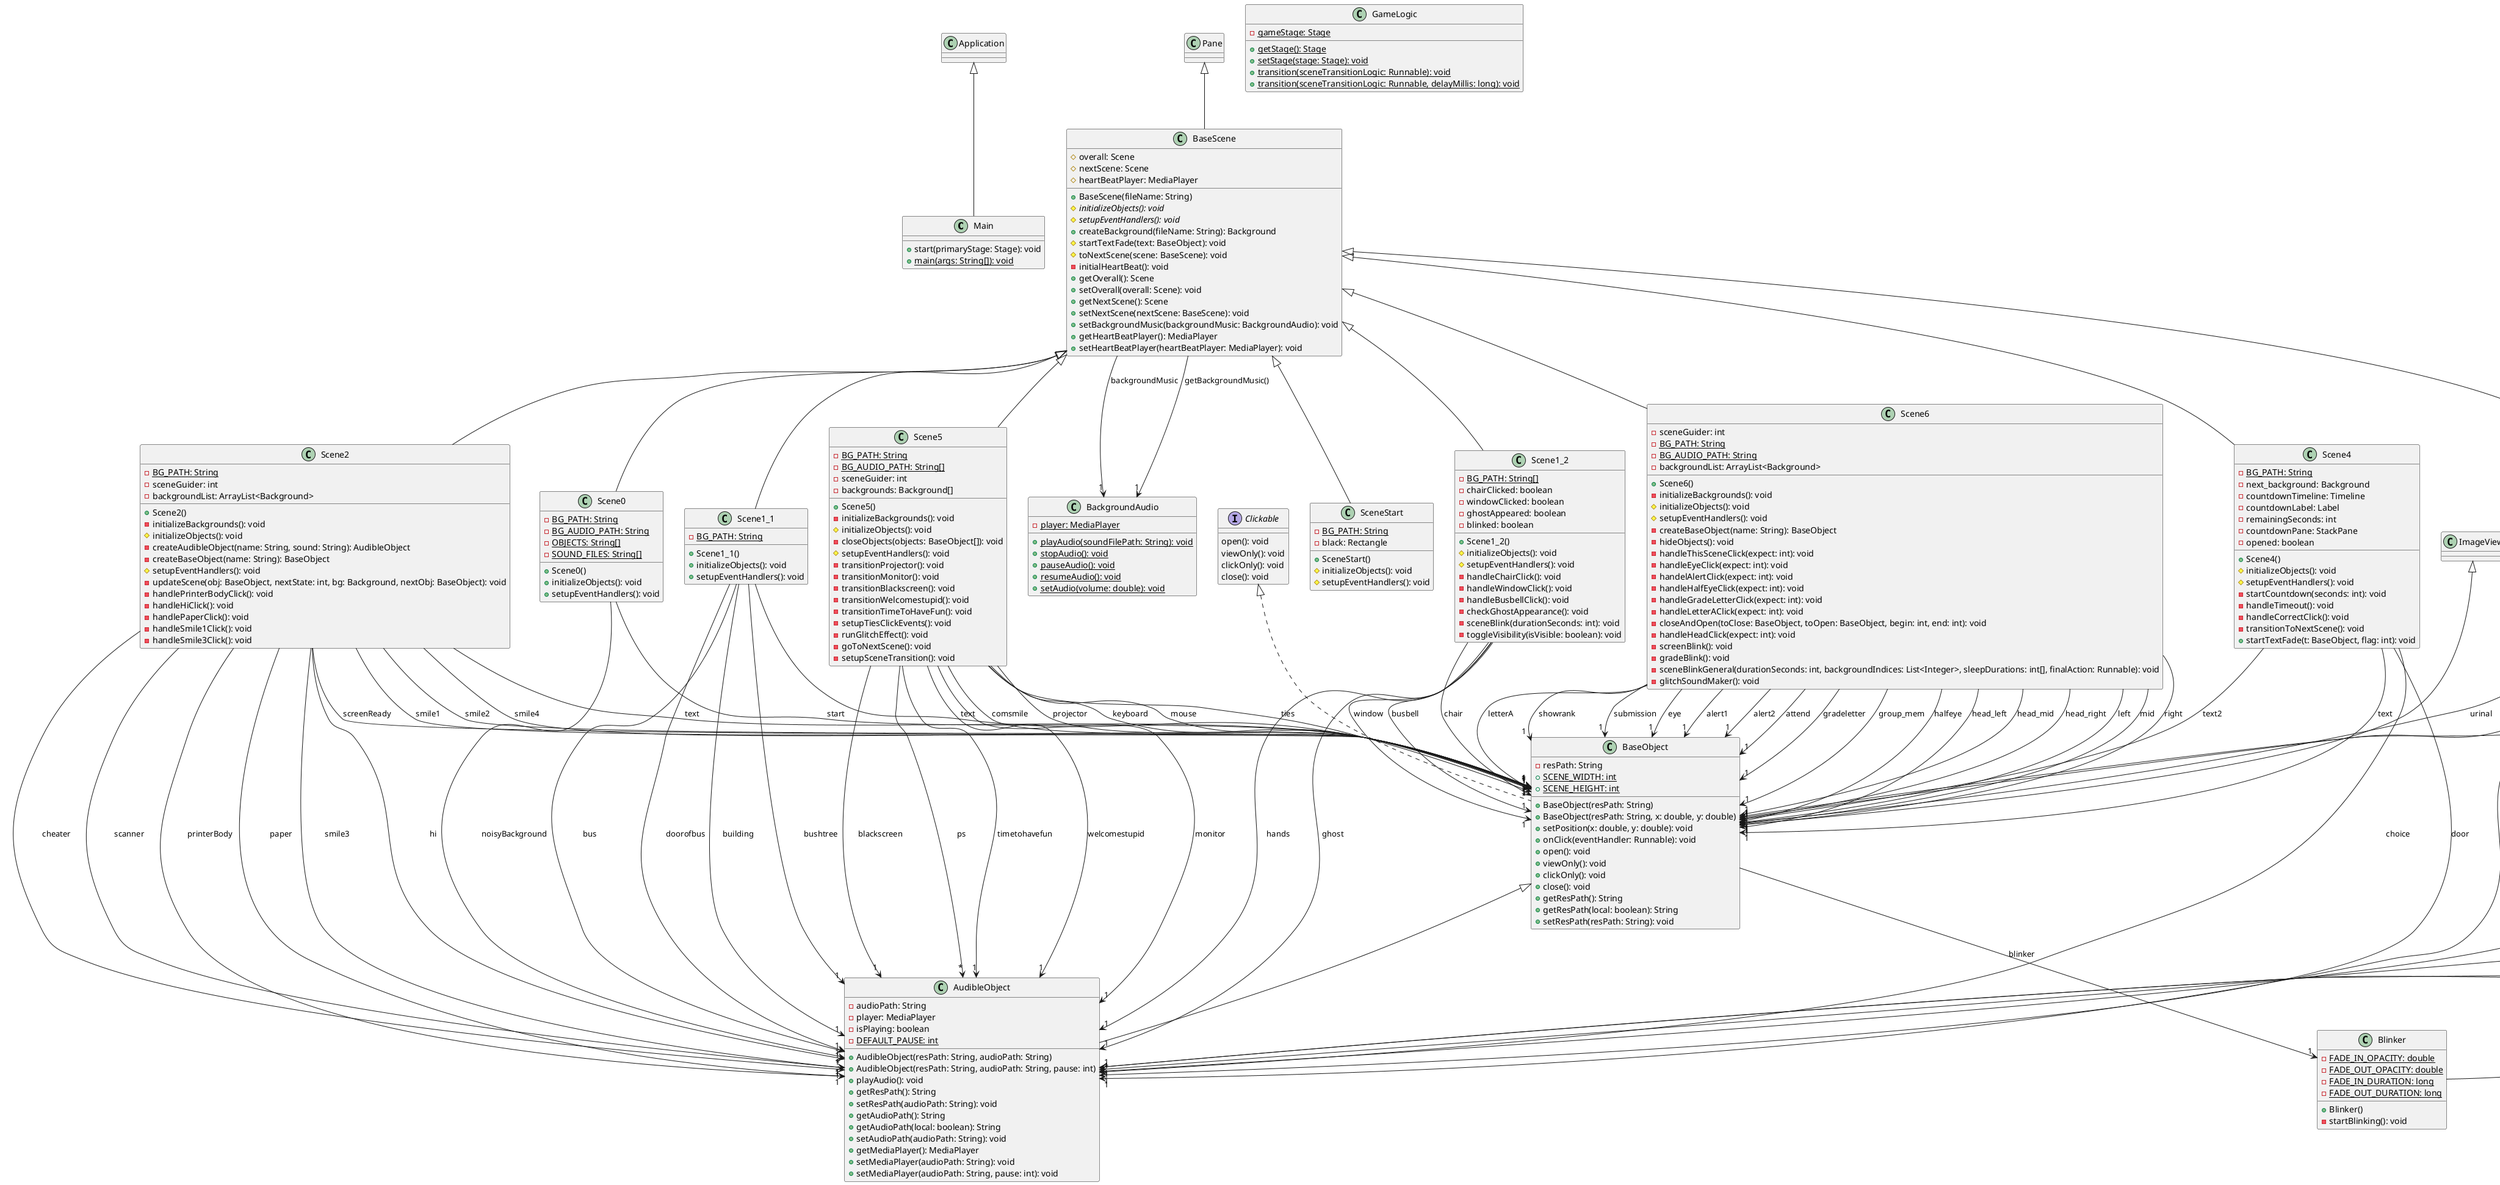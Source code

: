 @startuml
class Main [[java:Main]] {
	+start(primaryStage: Stage): void
	+{static} main(args: String[]): void
}
class Application {
}
Application <|-- Main
class AudibleObject [[java:base.AudibleObject]] {
	-audioPath: String
	-player: MediaPlayer
	-isPlaying: boolean
	-{static} DEFAULT_PAUSE: int
	+AudibleObject(resPath: String, audioPath: String)
	+AudibleObject(resPath: String, audioPath: String, pause: int)
	+playAudio(): void
	+getResPath(): String
	+setResPath(audioPath: String): void
	+getAudioPath(): String
	+getAudioPath(local: boolean): String
	+setAudioPath(audioPath: String): void
	+getMediaPlayer(): MediaPlayer
	+setMediaPlayer(audioPath: String): void
	+setMediaPlayer(audioPath: String, pause: int): void
}
class BaseObject {
}
BaseObject <|-- AudibleObject
class BackgroundAudio [[java:base.BackgroundAudio]] {
	-{static} player: MediaPlayer
	+{static} playAudio(soundFilePath: String): void
	+{static} stopAudio(): void
	+{static} pauseAudio(): void
	+{static} resumeAudio(): void
	+{static} setAudio(volume: double): void
}
class BaseObject [[java:base.BaseObject]] {
	-resPath: String
	+{static} SCENE_WIDTH: int
	+{static} SCENE_HEIGHT: int
	+BaseObject(resPath: String)
	+BaseObject(resPath: String, x: double, y: double)
	+setPosition(x: double, y: double): void
	+onClick(eventHandler: Runnable): void
	+open(): void
	+viewOnly(): void
	+clickOnly(): void
	+close(): void
	+getResPath(): String
	+getResPath(local: boolean): String
	+setResPath(resPath: String): void
}
class Blinker {
}
BaseObject --> "1" Blinker : blinker
class ImageView {
}
ImageView <|-- BaseObject
interface Clickable {
}
Clickable <|.. BaseObject
class BlackScreen [[java:base.BlackScreen]] {
	+BlackScreen()
}
class Rectangle {
}
Rectangle <|-- BlackScreen
class Blinker [[java:base.Blinker]] {
	-{static} FADE_IN_OPACITY: double
	-{static} FADE_OUT_OPACITY: double
	-{static} FADE_IN_DURATION: long
	-{static} FADE_OUT_DURATION: long
	+Blinker()
	-startBlinking(): void
}
class BlackScreen {
}
BlackScreen <|-- Blinker
abstract class BaseScene [[java:base.BaseScene]] {
	#overall: Scene
	#nextScene: Scene
	#heartBeatPlayer: MediaPlayer
	+BaseScene(fileName: String)
	#{abstract} initializeObjects(): void
	#{abstract} setupEventHandlers(): void
	+createBackground(fileName: String): Background
	#startTextFade(text: BaseObject): void
	#toNextScene(scene: BaseScene): void
	-initialHeartBeat(): void
	+getOverall(): Scene
	+setOverall(overall: Scene): void
	+getNextScene(): Scene
	+setNextScene(nextScene: BaseScene): void
	+setBackgroundMusic(backgroundMusic: BackgroundAudio): void
	+getHeartBeatPlayer(): MediaPlayer
	+setHeartBeatPlayer(heartBeatPlayer: MediaPlayer): void
}
class BackgroundAudio {
}
BaseScene --> "1" BackgroundAudio : backgroundMusic
class BackgroundAudio {
}
BaseScene --> "1" BackgroundAudio : getBackgroundMusic()
class Pane {
}
Pane <|-- BaseScene
class FadeEffect [[java:base.FadeEffect]] {
	-{static} FADE_IN_DURATION: double
	+FadeEffect(delay: double)
	+FadeEffect()
	+fadeStart(delay: double): void
}
class BlackScreen {
}
BlackScreen <|-- FadeEffect
interface Clickable [[java:interfaces.Clickable]] {
	open(): void
	viewOnly(): void
	clickOnly(): void
	close(): void
}
class GameLogic [[java:logic.GameLogic]] {
	-{static} gameStage: Stage
	+{static} getStage(): Stage
	+{static} setStage(stage: Stage): void
	+{static} transition(sceneTransitionLogic: Runnable): void
	+{static} transition(sceneTransitionLogic: Runnable, delayMillis: long): void
}
class Scene1_2 [[java:scenes.Scene1_2]] {
	-{static} BG_PATH: String[]
	-chairClicked: boolean
	-windowClicked: boolean
	-ghostAppeared: boolean
	-blinked: boolean
	+Scene1_2()
	#initializeObjects(): void
	#setupEventHandlers(): void
	-handleChairClick(): void
	-handleWindowClick(): void
	-handleBusbellClick(): void
	-checkGhostAppearance(): void
	-sceneBlink(durationSeconds: int): void
	-toggleVisibility(isVisible: boolean): void
}
class AudibleObject {
}
Scene1_2 --> "1" AudibleObject : hands
class AudibleObject {
}
Scene1_2 --> "1" AudibleObject : ghost
class BaseObject {
}
Scene1_2 --> "1" BaseObject : busbell
class BaseObject {
}
Scene1_2 --> "1" BaseObject : chair
class BaseObject {
}
Scene1_2 --> "1" BaseObject : window
class BaseScene {
}
BaseScene <|-- Scene1_2
class SceneStart [[java:scenes.SceneStart]] {
	-{static} BG_PATH: String
	-black: Rectangle
	+SceneStart()
	#initializeObjects(): void
	#setupEventHandlers(): void
}
class BaseScene {
}
BaseScene <|-- SceneStart
class Scene3 [[java:scenes.Scene3]] {
	-{static} BG_PATH: String
	-sceneGuider: int
	-backgroundList: ArrayList<Background>
	+Scene3()
	-initializeBackgrounds(): void
	#initializeObjects(): void
	-createAudibleObject(name: String, sound: String, pause: int): AudibleObject
	-createAudibleObject(name: String, sound: String): AudibleObject
	-createBaseObject(name: String): BaseObject
	-hideObjects(): void
	#setupEventHandlers(): void
	-updateScene(obj: BaseObject, nextState: int, bg: Background, nextObj: BaseObject): void
	-handleUrinalClick(): void
	-handleFaucetClick(): void
	-handleTryMeClick(): void
	-handleCrackClick(): void
	-handleFinalSceneTransition(): void
	-transitionToScene4(): void
}
class BaseObject {
}
Scene3 --> "1" BaseObject : bg1_sink
class BaseObject {
}
Scene3 --> "1" BaseObject : text
class BaseObject {
}
Scene3 --> "1" BaseObject : urinal
class AudibleObject {
}
Scene3 --> "1" AudibleObject : crack
class AudibleObject {
}
Scene3 --> "1" AudibleObject : oneghost
class AudibleObject {
}
Scene3 --> "1" AudibleObject : faucet
class AudibleObject {
}
Scene3 --> "1" AudibleObject : optionalghost
class AudibleObject {
}
Scene3 --> "1" AudibleObject : tryMe
class FadeEffect {
}
Scene3 --> "1" FadeEffect : fadeOverlay
class BaseScene {
}
BaseScene <|-- Scene3
class Scene5 [[java:scenes.Scene5]] {
	-{static} BG_PATH: String
	-{static} BG_AUDIO_PATH: String[]
	-sceneGuider: int
	-backgrounds: Background[]
	+Scene5()
	-initializeBackgrounds(): void
	#initializeObjects(): void
	-closeObjects(objects: BaseObject[]): void
	#setupEventHandlers(): void
	-transitionProjector(): void
	-transitionMonitor(): void
	-transitionBlackscreen(): void
	-transitionWelcomestupid(): void
	-transitionTimeToHaveFun(): void
	-setupTiesClickEvents(): void
	-runGlitchEffect(): void
	-goToNextScene(): void
	-setupSceneTransition(): void
}
class BaseObject {
}
Scene5 --> "*" BaseObject : ties
class BaseObject {
}
Scene5 --> "*" BaseObject : comsmile
class BaseObject {
}
Scene5 --> "*" BaseObject : projector
class AudibleObject {
}
Scene5 --> "*" AudibleObject : ps
class BaseObject {
}
Scene5 --> "1" BaseObject : keyboard
class BaseObject {
}
Scene5 --> "1" BaseObject : mouse
class AudibleObject {
}
Scene5 --> "1" AudibleObject : blackscreen
class AudibleObject {
}
Scene5 --> "1" AudibleObject : monitor
class AudibleObject {
}
Scene5 --> "1" AudibleObject : timetohavefun
class AudibleObject {
}
Scene5 --> "1" AudibleObject : welcomestupid
class BaseScene {
}
BaseScene <|-- Scene5
class Scene1_1 [[java:scenes.Scene1_1]] {
	-{static} BG_PATH: String
	+Scene1_1()
	+initializeObjects(): void
	+setupEventHandlers(): void
}
class AudibleObject {
}
Scene1_1 --> "1" AudibleObject : building
class AudibleObject {
}
Scene1_1 --> "1" AudibleObject : bushtree
class AudibleObject {
}
Scene1_1 --> "1" AudibleObject : bus
class AudibleObject {
}
Scene1_1 --> "1" AudibleObject : doorofbus
class BaseObject {
}
Scene1_1 --> "1" BaseObject : text
class BaseScene {
}
BaseScene <|-- Scene1_1
class Scene0 [[java:scenes.Scene0]] {
	-{static} BG_PATH: String
	-{static} BG_AUDIO_PATH: String
	-{static} OBJECTS: String[]
	-{static} SOUND_FILES: String[]
	+Scene0()
	+initializeObjects(): void
	+setupEventHandlers(): void
}
class BaseObject {
}
Scene0 --> "1" BaseObject : start
class AudibleObject {
}
Scene0 --> "*" AudibleObject : noisyBackground
class BaseScene {
}
BaseScene <|-- Scene0
class Scene2 [[java:scenes.Scene2]] {
	-{static} BG_PATH: String
	-sceneGuider: int
	-backgroundList: ArrayList<Background>
	+Scene2()
	-initializeBackgrounds(): void
	#initializeObjects(): void
	-createAudibleObject(name: String, sound: String): AudibleObject
	-createBaseObject(name: String): BaseObject
	#setupEventHandlers(): void
	-updateScene(obj: BaseObject, nextState: int, bg: Background, nextObj: BaseObject): void
	-handlePrinterBodyClick(): void
	-handleHiClick(): void
	-handlePaperClick(): void
	-handleSmile1Click(): void
	-handleSmile3Click(): void
}
class BaseObject {
}
Scene2 --> "1" BaseObject : screenReady
class BaseObject {
}
Scene2 --> "1" BaseObject : smile1
class BaseObject {
}
Scene2 --> "1" BaseObject : smile2
class BaseObject {
}
Scene2 --> "1" BaseObject : smile4
class BaseObject {
}
Scene2 --> "1" BaseObject : text
class AudibleObject {
}
Scene2 --> "1" AudibleObject : hi
class AudibleObject {
}
Scene2 --> "1" AudibleObject : cheater
class AudibleObject {
}
Scene2 --> "1" AudibleObject : scanner
class AudibleObject {
}
Scene2 --> "1" AudibleObject : printerBody
class AudibleObject {
}
Scene2 --> "1" AudibleObject : paper
class AudibleObject {
}
Scene2 --> "1" AudibleObject : smile3
class BaseScene {
}
BaseScene <|-- Scene2
class Scene6 [[java:scenes.Scene6]] {
	-sceneGuider: int
	-{static} BG_PATH: String
	-{static} BG_AUDIO_PATH: String
	-backgroundList: ArrayList<Background>
	+Scene6()
	-initializeBackgrounds(): void
	#initializeObjects(): void
	#setupEventHandlers(): void
	-createBaseObject(name: String): BaseObject
	-hideObjects(): void
	-handleThisSceneClick(expect: int): void
	-handleEyeClick(expect: int): void
	-handelAlertClick(expect: int): void
	-handleHalfEyeClick(expect: int): void
	-handleGradeLetterClick(expect: int): void
	-handleLetterAClick(expect: int): void
	-closeAndOpen(toClose: BaseObject, toOpen: BaseObject, begin: int, end: int): void
	-handleHeadClick(expect: int): void
	-screenBlink(): void
	-gradeBlink(): void
	-sceneBlinkGeneral(durationSeconds: int, backgroundIndices: List<Integer>, sleepDurations: int[], finalAction: Runnable): void
	-glitchSoundMaker(): void
}
class BaseObject {
}
Scene6 --> "1" BaseObject : eye
class BaseObject {
}
Scene6 --> "1" BaseObject : alert1
class BaseObject {
}
Scene6 --> "1" BaseObject : alert2
class BaseObject {
}
Scene6 --> "1" BaseObject : attend
class BaseObject {
}
Scene6 --> "1" BaseObject : gradeletter
class BaseObject {
}
Scene6 --> "1" BaseObject : group_mem
class BaseObject {
}
Scene6 --> "1" BaseObject : halfeye
class BaseObject {
}
Scene6 --> "1" BaseObject : head_left
class BaseObject {
}
Scene6 --> "1" BaseObject : head_mid
class BaseObject {
}
Scene6 --> "1" BaseObject : head_right
class BaseObject {
}
Scene6 --> "1" BaseObject : left
class BaseObject {
}
Scene6 --> "1" BaseObject : mid
class BaseObject {
}
Scene6 --> "1" BaseObject : right
class BaseObject {
}
Scene6 --> "1" BaseObject : letterA
class BaseObject {
}
Scene6 --> "1" BaseObject : showrank
class BaseObject {
}
Scene6 --> "1" BaseObject : submission
class BaseScene {
}
BaseScene <|-- Scene6
class Scene4 [[java:scenes.Scene4]] {
	-{static} BG_PATH: String
	-next_background: Background
	-countdownTimeline: Timeline
	-countdownLabel: Label
	-remainingSeconds: int
	-countdownPane: StackPane
	-opened: boolean
	+Scene4()
	#initializeObjects(): void
	#setupEventHandlers(): void
	-startCountdown(seconds: int): void
	-handleTimeout(): void
	-handleCorrectClick(): void
	-transitionToNextScene(): void
	+startTextFade(t: BaseObject, flag: int): void
}
class BaseObject {
}
Scene4 --> "1" BaseObject : text
class BaseObject {
}
Scene4 --> "1" BaseObject : text2
class AudibleObject {
}
Scene4 --> "*" AudibleObject : choice
class AudibleObject {
}
Scene4 --> "1" AudibleObject : door
class BaseScene {
}
BaseScene <|-- Scene4
@enduml